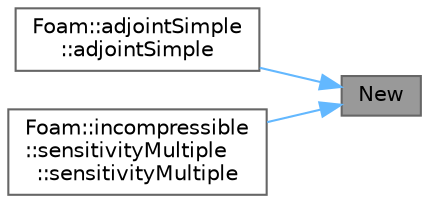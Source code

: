 digraph "New"
{
 // LATEX_PDF_SIZE
  bgcolor="transparent";
  edge [fontname=Helvetica,fontsize=10,labelfontname=Helvetica,labelfontsize=10];
  node [fontname=Helvetica,fontsize=10,shape=box,height=0.2,width=0.4];
  rankdir="RL";
  Node1 [id="Node000001",label="New",height=0.2,width=0.4,color="gray40", fillcolor="grey60", style="filled", fontcolor="black",tooltip=" "];
  Node1 -> Node2 [id="edge1_Node000001_Node000002",dir="back",color="steelblue1",style="solid",tooltip=" "];
  Node2 [id="Node000002",label="Foam::adjointSimple\l::adjointSimple",height=0.2,width=0.4,color="grey40", fillcolor="white", style="filled",URL="$classFoam_1_1adjointSimple.html#a9654d302c01f74b7c07a0e42ee00d2c3",tooltip=" "];
  Node1 -> Node3 [id="edge2_Node000001_Node000003",dir="back",color="steelblue1",style="solid",tooltip=" "];
  Node3 [id="Node000003",label="Foam::incompressible\l::sensitivityMultiple\l::sensitivityMultiple",height=0.2,width=0.4,color="grey40", fillcolor="white", style="filled",URL="$classFoam_1_1incompressible_1_1sensitivityMultiple.html#a0ef4863b53b2e4f732944cf11a111908",tooltip=" "];
}
